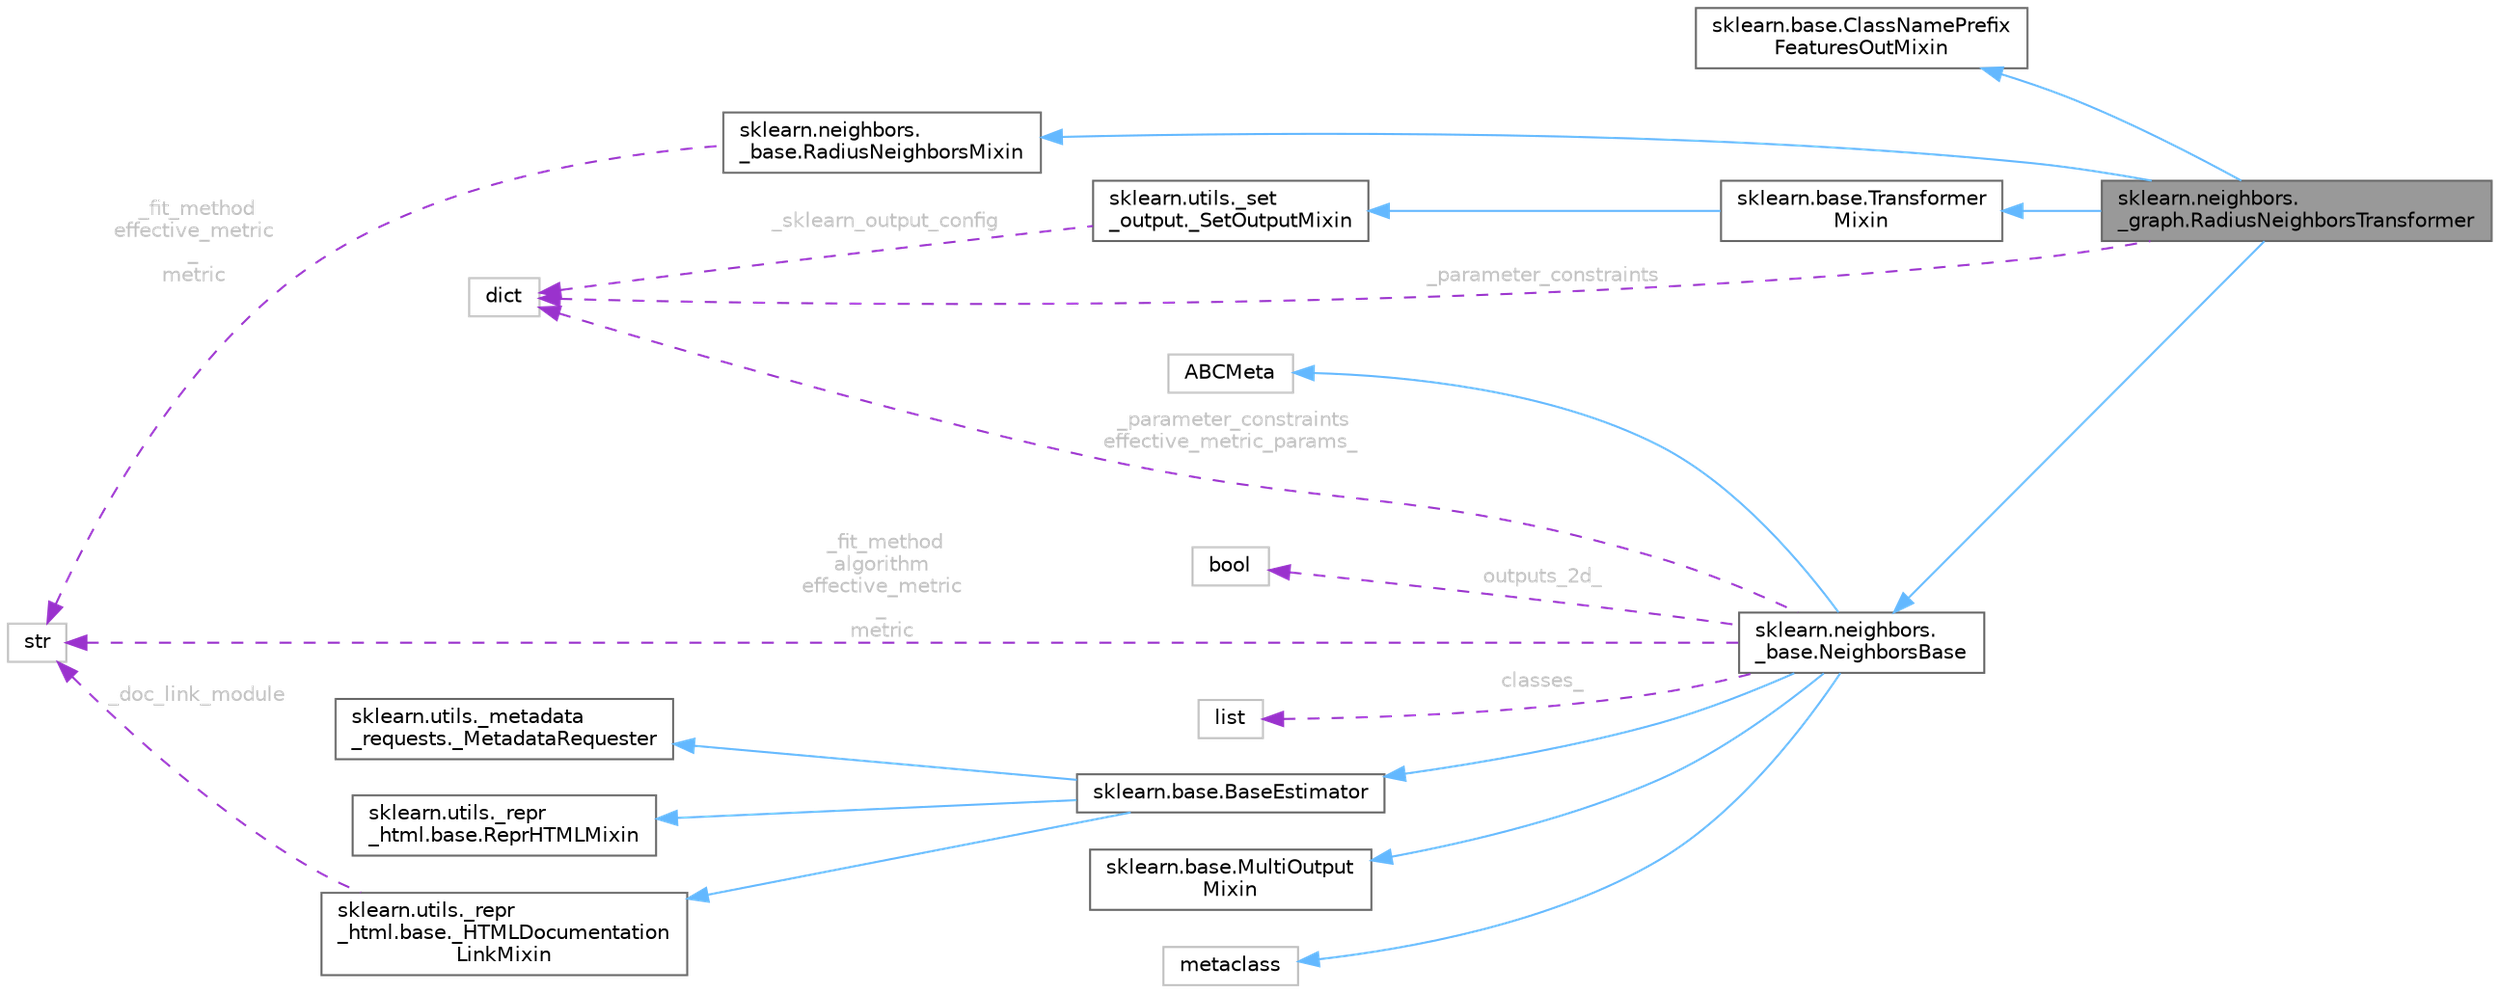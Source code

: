 digraph "sklearn.neighbors._graph.RadiusNeighborsTransformer"
{
 // LATEX_PDF_SIZE
  bgcolor="transparent";
  edge [fontname=Helvetica,fontsize=10,labelfontname=Helvetica,labelfontsize=10];
  node [fontname=Helvetica,fontsize=10,shape=box,height=0.2,width=0.4];
  rankdir="LR";
  Node1 [id="Node000001",label="sklearn.neighbors.\l_graph.RadiusNeighborsTransformer",height=0.2,width=0.4,color="gray40", fillcolor="grey60", style="filled", fontcolor="black",tooltip=" "];
  Node2 -> Node1 [id="edge21_Node000001_Node000002",dir="back",color="steelblue1",style="solid",tooltip=" "];
  Node2 [id="Node000002",label="sklearn.base.ClassNamePrefix\lFeaturesOutMixin",height=0.2,width=0.4,color="gray40", fillcolor="white", style="filled",URL="$df/d7d/classsklearn_1_1base_1_1ClassNamePrefixFeaturesOutMixin.html",tooltip=" "];
  Node3 -> Node1 [id="edge22_Node000001_Node000003",dir="back",color="steelblue1",style="solid",tooltip=" "];
  Node3 [id="Node000003",label="sklearn.neighbors.\l_base.RadiusNeighborsMixin",height=0.2,width=0.4,color="gray40", fillcolor="white", style="filled",URL="$d1/da9/classsklearn_1_1neighbors_1_1__base_1_1RadiusNeighborsMixin.html",tooltip=" "];
  Node4 -> Node3 [id="edge23_Node000003_Node000004",dir="back",color="darkorchid3",style="dashed",tooltip=" ",label=" _fit_method\neffective_metric\l_\nmetric",fontcolor="grey" ];
  Node4 [id="Node000004",label="str",height=0.2,width=0.4,color="grey75", fillcolor="white", style="filled",tooltip=" "];
  Node5 -> Node1 [id="edge24_Node000001_Node000005",dir="back",color="steelblue1",style="solid",tooltip=" "];
  Node5 [id="Node000005",label="sklearn.base.Transformer\lMixin",height=0.2,width=0.4,color="gray40", fillcolor="white", style="filled",URL="$d7/d72/classsklearn_1_1base_1_1TransformerMixin.html",tooltip=" "];
  Node6 -> Node5 [id="edge25_Node000005_Node000006",dir="back",color="steelblue1",style="solid",tooltip=" "];
  Node6 [id="Node000006",label="sklearn.utils._set\l_output._SetOutputMixin",height=0.2,width=0.4,color="gray40", fillcolor="white", style="filled",URL="$d3/d75/classsklearn_1_1utils_1_1__set__output_1_1__SetOutputMixin.html",tooltip=" "];
  Node7 -> Node6 [id="edge26_Node000006_Node000007",dir="back",color="darkorchid3",style="dashed",tooltip=" ",label=" _sklearn_output_config",fontcolor="grey" ];
  Node7 [id="Node000007",label="dict",height=0.2,width=0.4,color="grey75", fillcolor="white", style="filled",tooltip=" "];
  Node8 -> Node1 [id="edge27_Node000001_Node000008",dir="back",color="steelblue1",style="solid",tooltip=" "];
  Node8 [id="Node000008",label="sklearn.neighbors.\l_base.NeighborsBase",height=0.2,width=0.4,color="gray40", fillcolor="white", style="filled",URL="$d6/d60/classsklearn_1_1neighbors_1_1__base_1_1NeighborsBase.html",tooltip=" "];
  Node9 -> Node8 [id="edge28_Node000008_Node000009",dir="back",color="steelblue1",style="solid",tooltip=" "];
  Node9 [id="Node000009",label="sklearn.base.MultiOutput\lMixin",height=0.2,width=0.4,color="gray40", fillcolor="white", style="filled",URL="$d4/d1c/classsklearn_1_1base_1_1MultiOutputMixin.html",tooltip=" "];
  Node10 -> Node8 [id="edge29_Node000008_Node000010",dir="back",color="steelblue1",style="solid",tooltip=" "];
  Node10 [id="Node000010",label="sklearn.base.BaseEstimator",height=0.2,width=0.4,color="gray40", fillcolor="white", style="filled",URL="$d3/d20/classsklearn_1_1base_1_1BaseEstimator.html",tooltip=" "];
  Node11 -> Node10 [id="edge30_Node000010_Node000011",dir="back",color="steelblue1",style="solid",tooltip=" "];
  Node11 [id="Node000011",label="sklearn.utils._repr\l_html.base.ReprHTMLMixin",height=0.2,width=0.4,color="gray40", fillcolor="white", style="filled",URL="$d3/d50/classsklearn_1_1utils_1_1__repr__html_1_1base_1_1ReprHTMLMixin.html",tooltip=" "];
  Node12 -> Node10 [id="edge31_Node000010_Node000012",dir="back",color="steelblue1",style="solid",tooltip=" "];
  Node12 [id="Node000012",label="sklearn.utils._repr\l_html.base._HTMLDocumentation\lLinkMixin",height=0.2,width=0.4,color="gray40", fillcolor="white", style="filled",URL="$d5/d05/classsklearn_1_1utils_1_1__repr__html_1_1base_1_1__HTMLDocumentationLinkMixin.html",tooltip=" "];
  Node4 -> Node12 [id="edge32_Node000012_Node000004",dir="back",color="darkorchid3",style="dashed",tooltip=" ",label=" _doc_link_module",fontcolor="grey" ];
  Node13 -> Node10 [id="edge33_Node000010_Node000013",dir="back",color="steelblue1",style="solid",tooltip=" "];
  Node13 [id="Node000013",label="sklearn.utils._metadata\l_requests._MetadataRequester",height=0.2,width=0.4,color="gray40", fillcolor="white", style="filled",URL="$d6/dfa/classsklearn_1_1utils_1_1__metadata__requests_1_1__MetadataRequester.html",tooltip=" "];
  Node14 -> Node8 [id="edge34_Node000008_Node000014",dir="back",color="steelblue1",style="solid",tooltip=" "];
  Node14 [id="Node000014",label="metaclass",height=0.2,width=0.4,color="grey75", fillcolor="white", style="filled",URL="$d1/d9a/classmetaclass.html",tooltip=" "];
  Node15 -> Node8 [id="edge35_Node000008_Node000015",dir="back",color="steelblue1",style="solid",tooltip=" "];
  Node15 [id="Node000015",label="ABCMeta",height=0.2,width=0.4,color="grey75", fillcolor="white", style="filled",URL="$df/d42/classABCMeta.html",tooltip=" "];
  Node7 -> Node8 [id="edge36_Node000008_Node000007",dir="back",color="darkorchid3",style="dashed",tooltip=" ",label=" _parameter_constraints\neffective_metric_params_",fontcolor="grey" ];
  Node4 -> Node8 [id="edge37_Node000008_Node000004",dir="back",color="darkorchid3",style="dashed",tooltip=" ",label=" _fit_method\nalgorithm\neffective_metric\l_\nmetric",fontcolor="grey" ];
  Node16 -> Node8 [id="edge38_Node000008_Node000016",dir="back",color="darkorchid3",style="dashed",tooltip=" ",label=" outputs_2d_",fontcolor="grey" ];
  Node16 [id="Node000016",label="bool",height=0.2,width=0.4,color="grey75", fillcolor="white", style="filled",tooltip=" "];
  Node17 -> Node8 [id="edge39_Node000008_Node000017",dir="back",color="darkorchid3",style="dashed",tooltip=" ",label=" classes_",fontcolor="grey" ];
  Node17 [id="Node000017",label="list",height=0.2,width=0.4,color="grey75", fillcolor="white", style="filled",tooltip=" "];
  Node7 -> Node1 [id="edge40_Node000001_Node000007",dir="back",color="darkorchid3",style="dashed",tooltip=" ",label=" _parameter_constraints",fontcolor="grey" ];
}
